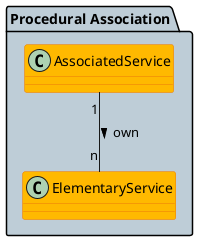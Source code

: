 @startuml ProceduralAssociation

skinparam note {
BackgroundColor 50BED7
BorderColor 005F87
}

skinparam class {
BackgroundColor FFB900
BorderColor EB780A
}

package "Procedural Association" #BECDD7 {

class AssociatedService
class ElementaryService

AssociatedService "1" -- "n" ElementaryService : own >

}

@enduml